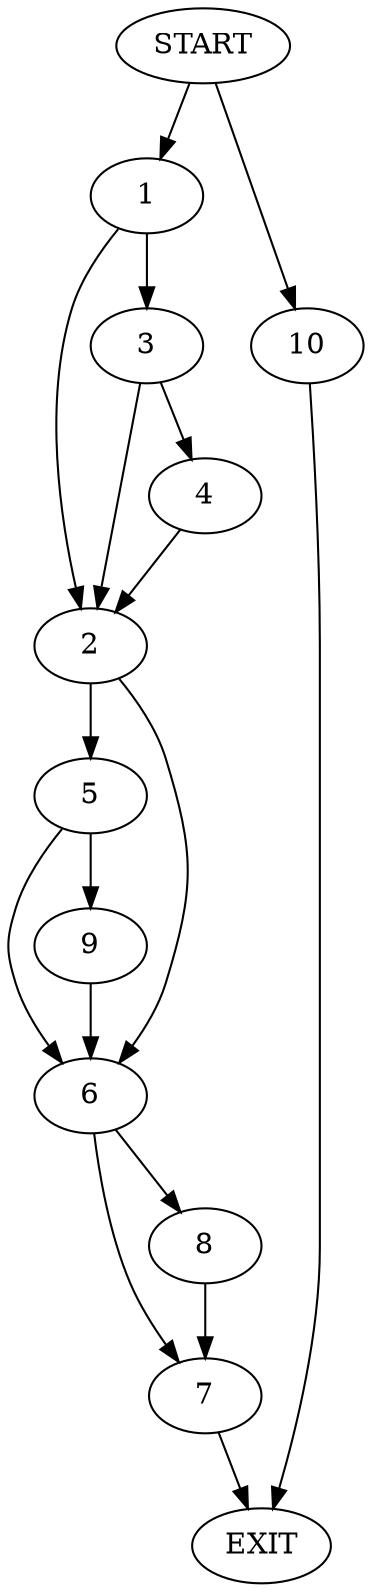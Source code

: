 digraph {
0 [label="START"]
11 [label="EXIT"]
0 -> 1
1 -> 2
1 -> 3
3 -> 2
3 -> 4
2 -> 5
2 -> 6
4 -> 2
6 -> 7
6 -> 8
5 -> 9
5 -> 6
9 -> 6
8 -> 7
7 -> 11
0 -> 10
10 -> 11
}
